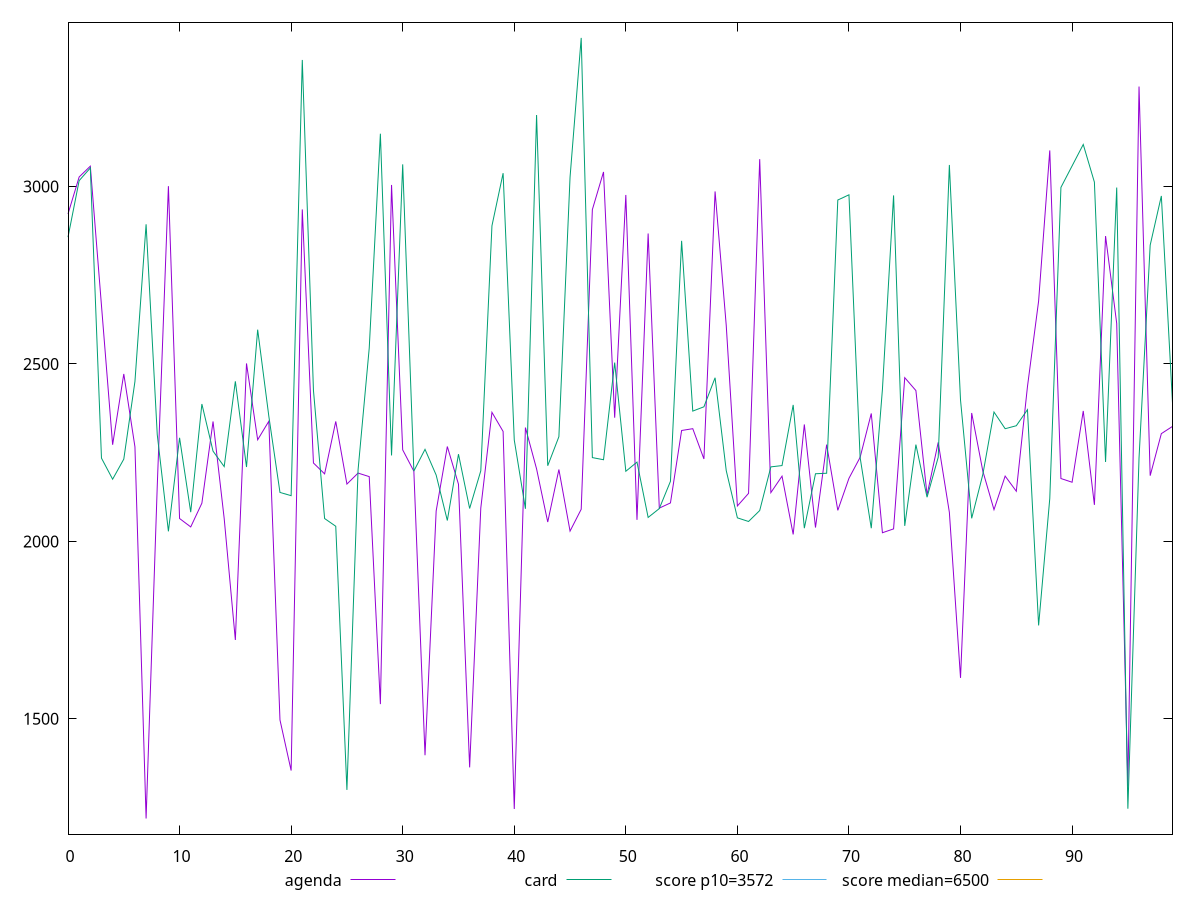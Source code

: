 reset

$agenda <<EOF
0 2922.6279999999997
1 3026.952
2 3057.3540000000003
3 2664.7999999999997
4 2272.348
5 2471.9179999999997
6 2266.4120000000003
7 1219.176
8 2155.946
9 3001.148
10 2064.5550000000003
11 2040.8319999999999
12 2107.724
13 2337.95
14 2064.4139999999998
15 1722.232
16 2501.526
17 2286.388
18 2338.5260000000003
19 1496.915
20 1354.3650000000002
21 2935.495
22 2220.954
23 2190.326
24 2338.1400000000003
25 2161.6139999999996
26 2192.5260000000003
27 2182.614
28 1541.4930000000002
29 3004.498
30 2258.006
31 2197.806
32 1397.466
33 2085.7808999999997
34 2267.419
35 2161.1479999999997
36 1363.2269999999999
37 2094.0190000000002
38 2363.706
39 2309.8368
40 1246.12
41 2320.778
42 2204.294
43 2054.6130000000003
44 2202.575
45 2029.09
46 2090.61
47 2934.9850000000006
48 3041.0950000000003
49 2348.5719999999997
50 2976.1759999999995
51 2060.7906000000003
52 2867.6190000000006
53 2093.7843000000003
54 2108.4389
55 2312.5640000000003
56 2317.6390000000006
57 2232.382
58 2986.196
59 2608.766
60 2099.941
61 2135.4240000000004
62 3077.1669999999995
63 2137.525
64 2183.862
65 2019.6940000000002
66 2329.638
67 2039.0700000000002
68 2272.822
69 2087.543
70 2177.806
71 2236.904
72 2360.5866
73 2024.4520000000002
74 2035.3000000000002
75 2461.407
76 2425.051
77 2131.114
78 2279.0820000000003
79 2081.8887999999997
80 1615.385
81 2361.8720000000003
82 2197.992
83 2089.4790000000003
84 2184.048
85 2141.411
86 2436.256
87 2677.38
88 3101.738000000001
89 2177.207
90 2166.742
91 2367.618
92 2102.975
93 2860.4180000000006
94 2614.14
95 1311.1770000000001
96 3281.76
97 2185.258
98 2303.708
99 2324.082
EOF

$card <<EOF
0 2857.343999999999
1 3016.601
2 3052.3399999999997
3 2234.7
4 2175.3019999999997
5 2231.814
6 2450.6989999999996
7 2893.6049999999996
8 2300.8439999999996
9 2028.462
10 2291.926
11 2082.397
12 2387.1889999999994
13 2254.3679999999995
14 2210.868
15 2451.123
16 2209.688
17 2596.6580000000004
18 2352.8979999999997
19 2137.9752000000003
20 2128.937
21 3356.732
22 2425.848
23 2064.506
24 2042.71
25 1299.801
26 2201.803
27 2544.7290000000003
28 3148.8016000000002
29 2242.2320000000004
30 3062.470000000001
31 2198.1859999999997
32 2259.455
33 2186.9359999999997
34 2058.9336000000003
35 2245.8300000000004
36 2092.8410000000003
37 2198.944
38 2889.3450000000003
39 3037.624
40 2285.8417999999997
41 2091.9309999999996
42 3201.5299999999997
43 2213.228
44 2295.098
45 3026.276
46 3418.7769999999996
47 2236.199
48 2230.1859999999997
49 2503.96
50 2197.668
51 2223.4606
52 2067.558
53 2092.536
54 2169.34
55 2846.993
56 2367.2039999999997
57 2379.358
58 2461.17
59 2199.524
60 2066.4089999999997
61 2056.185
62 2086.998
63 2210.02
64 2213.708
65 2384.6519999999996
66 2037.313
67 2190.6620000000003
68 2192.0840000000003
69 2961.988
70 2976.652
71 2236.5919999999996
72 2037.1624000000002
73 2428.3820000000005
74 2975.0239999999994
75 2043.7920000000004
76 2272.723
77 2124.4880000000003
78 2237.1580000000004
79 3060.736
80 2398.31
81 2065.043
82 2188.819
83 2364.5606
84 2317.596
85 2325.9620000000004
86 2371.214
87 1763.309
88 2120.922
89 2997.5530000000003
91 3118.536
92 3012.3505000000005
93 2223.744
94 2997.18
95 1246.788
96 2234.92
97 2834.8239999999996
98 2973.468
99 2390.1492
EOF

set key outside below
set xrange [0:99]
set yrange [1175.18398:3462.7690199999997]
set trange [1175.18398:3462.7690199999997]
set terminal svg size 640, 520 enhanced background rgb 'white'
set output "report/report_00029_2021-02-24T13-36-40.390Z/first-cpu-idle/comparison/line/1_vs_2.svg"

plot $agenda title "agenda" with line, \
     $card title "card" with line, \
     3572 title "score p10=3572", \
     6500 title "score median=6500"

reset
